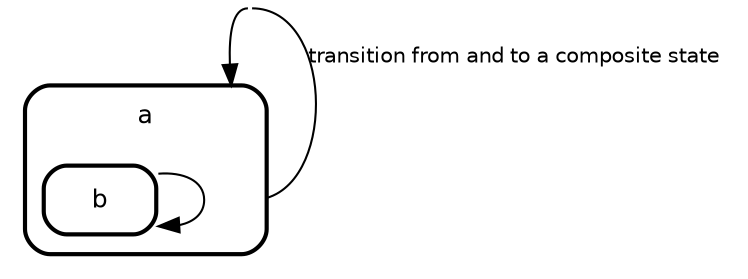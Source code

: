 digraph "state transitions" {
  pack=42 splines=true ordering=out compound=true overlap=scale K=0.9 epsilon=0.9 nodesep=0.3
  fontname="Helvetica" fontsize=12 penwidth=2.0
  
  node [shape=plaintext style=filled fillcolor=white fontname=Helvetica fontsize=12 penwidth=2.0]
  edge [fontname=Helvetica fontsize=10]

    "self_a" [shape=point style=invis width=0 height=0]
    subgraph "cluster_a" {
      label= <
      <table cellborder="0" border="0">
        <tr><td>a</td></tr>
      </table>
      > style=rounded penwidth=2.0
      "a" [shape=point style=invis margin=0 width=0 height=0 fixedsize=true]
        "b" [margin=0 label= < 
      <table align="center" cellborder="0" border="2" style="rounded" width="48">
        <tr><td width="48" cellpadding="7">b</td></tr>
      </table>
    >]
  
    }

      "a" -> "self_a" [label="transition from and to a composite state   \l" arrowhead=none tailport="e" headport="e" ltail="cluster_a"]
      "self_a" -> "a" [lhead="cluster_a" tailport="w"]
    "b" -> "b" [label=" "]
}
